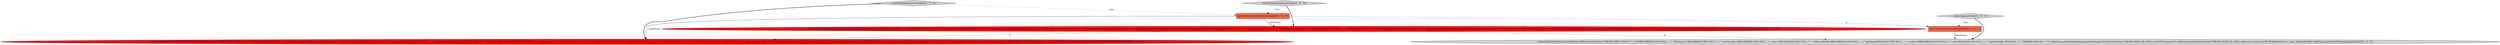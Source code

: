 digraph {
3 [style = filled, label = "createPendingSegmentsTable['0', '1', '0']", fillcolor = lightgray, shape = diamond image = "AAA0AAABBB2BBB"];
4 [style = filled, label = "createTable(tableName,ImmutableList.of(StringUtils.format(\"CREATE TABLE %1$s (\" + \" id VARCHAR(255) NOT NULL,\" + \" dataSource VARCHAR(255) %4$s NOT NULL,\" + \" created_date VARCHAR(255) NOT NULL,\" + \" start VARCHAR(255) NOT NULL,\" + \" %3$send%3$s VARCHAR(255) NOT NULL,\" + \" sequence_name VARCHAR(255) NOT NULL,\" + \" sequence_prev_id VARCHAR(255) NOT NULL,\" + \" sequence_name_prev_id_sha1 VARCHAR(255) NOT NULL,\" + \" payload %2$s NOT NULL,\" + \" PRIMARY KEY (id),\" + \" UNIQUE (sequence_name_prev_id_sha1)\" + \")\",tableName,getPayloadType(),getQuoteString(),getCollation()),StringUtils.format(\"CREATE INDEX idx_%1$s_datasource_end ON %1$s(dataSource, %2$send%2$s)\",tableName,getQuoteString()),StringUtils.format(\"CREATE INDEX idx_%1$s_datasource_sequence ON %1$s(dataSource, sequence_name)\",tableName)))@@@3@@@['0', '1', '0']", fillcolor = red, shape = ellipse image = "AAA1AAABBB2BBB"];
2 [style = filled, label = "createPendingSegmentsTable['1', '0', '0']", fillcolor = lightgray, shape = diamond image = "AAA0AAABBB1BBB"];
7 [style = filled, label = "createSegmentTable['0', '0', '1']", fillcolor = lightgray, shape = diamond image = "AAA0AAABBB3BBB"];
0 [style = filled, label = "createTable(tableName,ImmutableList.of(StringUtils.format(\"CREATE TABLE %1$s (\" + \" id VARCHAR(255) NOT NULL,\" + \" dataSource VARCHAR(255) NOT NULL,\" + \" created_date VARCHAR(255) NOT NULL,\" + \" start VARCHAR(255) NOT NULL,\" + \" %3$send%3$s VARCHAR(255) NOT NULL,\" + \" sequence_name VARCHAR(255) NOT NULL,\" + \" sequence_prev_id VARCHAR(255) NOT NULL,\" + \" sequence_name_prev_id_sha1 VARCHAR(255) NOT NULL,\" + \" payload %2$s NOT NULL,\" + \" PRIMARY KEY (id),\" + \" UNIQUE (sequence_name_prev_id_sha1)\" + \")\",tableName,getPayloadType(),getQuoteString()),StringUtils.format(\"CREATE INDEX idx_%1$s_datasource_end ON %1$s(dataSource, %2$send%2$s)\",tableName,getQuoteString()),StringUtils.format(\"CREATE INDEX idx_%1$s_datasource_sequence ON %1$s(dataSource, sequence_name)\",tableName)))@@@3@@@['1', '0', '0']", fillcolor = red, shape = ellipse image = "AAA1AAABBB1BBB"];
6 [style = filled, label = "createTable(tableName,ImmutableList.of(StringUtils.format(\"CREATE TABLE %1$s (\" + \" id VARCHAR(255) NOT NULL,\" + \" dataSource VARCHAR(255) NOT NULL,\" + \" created_date VARCHAR(255) NOT NULL,\" + \" start VARCHAR(255) NOT NULL,\" + \" %3$send%3$s VARCHAR(255) NOT NULL,\" + \" partitioned BOOLEAN NOT NULL,\" + \" version VARCHAR(255) NOT NULL,\" + \" used BOOLEAN NOT NULL,\" + \" payload %2$s NOT NULL,\" + \" PRIMARY KEY (id)\" + \")\",tableName,getPayloadType(),getQuoteString()),StringUtils.format(\"CREATE INDEX idx_%1$s_used ON %1$s(used)\",tableName),StringUtils.format(\"CREATE INDEX idx_%1$s_datasource_used_end ON %1$s(dataSource, used, %2$send%2$s)\",tableName,getQuoteString())))@@@3@@@['0', '0', '1']", fillcolor = lightgray, shape = ellipse image = "AAA0AAABBB3BBB"];
1 [style = filled, label = "final String tableName@@@2@@@['1', '1', '0']", fillcolor = tomato, shape = box image = "AAA0AAABBB1BBB"];
5 [style = filled, label = "final String tableName@@@2@@@['0', '0', '1']", fillcolor = tomato, shape = box image = "AAA0AAABBB3BBB"];
5->6 [style = solid, label="tableName"];
1->4 [style = solid, label="tableName"];
2->0 [style = bold, label=""];
7->6 [style = bold, label=""];
0->4 [style = dashed, label="0"];
1->5 [style = dashed, label="0"];
2->1 [style = dotted, label="true"];
3->1 [style = dotted, label="true"];
3->4 [style = bold, label=""];
1->0 [style = solid, label="tableName"];
0->6 [style = dashed, label="0"];
7->5 [style = dotted, label="true"];
}

